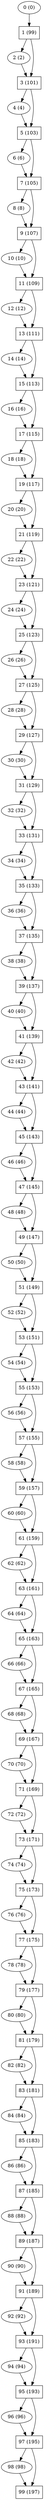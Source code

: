 digraph G { 
"0"[label="\N (0)" , color=black ]
"0"->"1"
"1"[label="\N (99)", color=black, shape=polygon ]
"1"->"2"
"1"->"3"
"2"[label="\N (2)" , color=black ]
"2"->"3"
"3"[label="\N (101)", color=black, shape=polygon ]
"3"->"4"
"3"->"5"
"4"[label="\N (4)" , color=black ]
"4"->"5"
"5"[label="\N (103)", color=black, shape=polygon ]
"5"->"6"
"5"->"7"
"6"[label="\N (6)" , color=black ]
"6"->"7"
"7"[label="\N (105)", color=black, shape=polygon ]
"7"->"8"
"7"->"9"
"8"[label="\N (8)" , color=black ]
"8"->"9"
"9"[label="\N (107)", color=black, shape=polygon ]
"9"->"10"
"9"->"11"
"10"[label="\N (10)" , color=black ]
"10"->"11"
"11"[label="\N (109)", color=black, shape=polygon ]
"11"->"12"
"11"->"13"
"12"[label="\N (12)" , color=black ]
"12"->"13"
"13"[label="\N (111)", color=black, shape=polygon ]
"13"->"14"
"13"->"15"
"14"[label="\N (14)" , color=black ]
"14"->"15"
"15"[label="\N (113)", color=black, shape=polygon ]
"15"->"16"
"15"->"17"
"16"[label="\N (16)" , color=black ]
"16"->"17"
"17"[label="\N (115)", color=black, shape=polygon ]
"17"->"18"
"17"->"19"
"18"[label="\N (18)" , color=black ]
"18"->"19"
"19"[label="\N (117)", color=black, shape=polygon ]
"19"->"20"
"19"->"21"
"20"[label="\N (20)" , color=black ]
"20"->"21"
"21"[label="\N (119)", color=black, shape=polygon ]
"21"->"22"
"21"->"23"
"22"[label="\N (22)" , color=black ]
"22"->"23"
"23"[label="\N (121)", color=black, shape=polygon ]
"23"->"24"
"23"->"25"
"24"[label="\N (24)" , color=black ]
"24"->"25"
"25"[label="\N (123)", color=black, shape=polygon ]
"25"->"26"
"25"->"27"
"26"[label="\N (26)" , color=black ]
"26"->"27"
"27"[label="\N (125)", color=black, shape=polygon ]
"27"->"28"
"27"->"29"
"28"[label="\N (28)" , color=black ]
"28"->"29"
"29"[label="\N (127)", color=black, shape=polygon ]
"29"->"30"
"29"->"31"
"30"[label="\N (30)" , color=black ]
"30"->"31"
"31"[label="\N (129)", color=black, shape=polygon ]
"31"->"32"
"31"->"33"
"32"[label="\N (32)" , color=black ]
"32"->"33"
"33"[label="\N (131)", color=black, shape=polygon ]
"33"->"34"
"33"->"35"
"34"[label="\N (34)" , color=black ]
"34"->"35"
"35"[label="\N (133)", color=black, shape=polygon ]
"35"->"36"
"35"->"37"
"36"[label="\N (36)" , color=black ]
"36"->"37"
"37"[label="\N (135)", color=black, shape=polygon ]
"37"->"38"
"37"->"39"
"38"[label="\N (38)" , color=black ]
"38"->"39"
"39"[label="\N (137)", color=black, shape=polygon ]
"39"->"40"
"39"->"41"
"40"[label="\N (40)" , color=black ]
"40"->"41"
"41"[label="\N (139)", color=black, shape=polygon ]
"41"->"42"
"41"->"43"
"42"[label="\N (42)" , color=black ]
"42"->"43"
"43"[label="\N (141)", color=black, shape=polygon ]
"43"->"44"
"43"->"45"
"44"[label="\N (44)" , color=black ]
"44"->"45"
"45"[label="\N (143)", color=black, shape=polygon ]
"45"->"46"
"45"->"47"
"46"[label="\N (46)" , color=black ]
"46"->"47"
"47"[label="\N (145)", color=black, shape=polygon ]
"47"->"48"
"47"->"49"
"48"[label="\N (48)" , color=black ]
"48"->"49"
"49"[label="\N (147)", color=black, shape=polygon ]
"49"->"50"
"49"->"51"
"50"[label="\N (50)" , color=black ]
"50"->"51"
"51"[label="\N (149)", color=black, shape=polygon ]
"51"->"52"
"51"->"53"
"52"[label="\N (52)" , color=black ]
"52"->"53"
"53"[label="\N (151)", color=black, shape=polygon ]
"53"->"54"
"53"->"55"
"54"[label="\N (54)" , color=black ]
"54"->"55"
"55"[label="\N (153)", color=black, shape=polygon ]
"55"->"56"
"55"->"57"
"56"[label="\N (56)" , color=black ]
"56"->"57"
"57"[label="\N (155)", color=black, shape=polygon ]
"57"->"58"
"57"->"59"
"58"[label="\N (58)" , color=black ]
"58"->"59"
"59"[label="\N (157)", color=black, shape=polygon ]
"59"->"60"
"59"->"61"
"60"[label="\N (60)" , color=black ]
"60"->"61"
"61"[label="\N (159)", color=black, shape=polygon ]
"61"->"62"
"61"->"63"
"62"[label="\N (62)" , color=black ]
"62"->"63"
"63"[label="\N (161)", color=black, shape=polygon ]
"63"->"64"
"63"->"65"
"64"[label="\N (64)" , color=black ]
"64"->"65"
"65"[label="\N (163)", color=black, shape=polygon ]
"65"->"66"
"65"->"67"
"66"[label="\N (66)" , color=black ]
"66"->"67"
"67"[label="\N (165)", color=black, shape=polygon ]
"67"->"68"
"67"->"69"
"68"[label="\N (68)" , color=black ]
"68"->"69"
"69"[label="\N (167)", color=black, shape=polygon ]
"69"->"70"
"69"->"71"
"70"[label="\N (70)" , color=black ]
"70"->"71"
"71"[label="\N (169)", color=black, shape=polygon ]
"71"->"72"
"71"->"73"
"72"[label="\N (72)" , color=black ]
"72"->"73"
"73"[label="\N (171)", color=black, shape=polygon ]
"73"->"74"
"73"->"75"
"74"[label="\N (74)" , color=black ]
"74"->"75"
"75"[label="\N (173)", color=black, shape=polygon ]
"75"->"76"
"75"->"77"
"76"[label="\N (76)" , color=black ]
"76"->"77"
"77"[label="\N (175)", color=black, shape=polygon ]
"77"->"78"
"77"->"79"
"78"[label="\N (78)" , color=black ]
"78"->"79"
"79"[label="\N (177)", color=black, shape=polygon ]
"79"->"80"
"79"->"81"
"80"[label="\N (80)" , color=black ]
"80"->"81"
"81"[label="\N (179)", color=black, shape=polygon ]
"81"->"82"
"81"->"83"
"82"[label="\N (82)" , color=black ]
"82"->"83"
"83"[label="\N (181)", color=black, shape=polygon ]
"83"->"84"
"83"->"85"
"84"[label="\N (84)" , color=black ]
"84"->"85"
"85"[label="\N (183)", color=black, shape=polygon ]
"85"->"86"
"85"->"87"
"86"[label="\N (86)" , color=black ]
"86"->"87"
"87"[label="\N (185)", color=black, shape=polygon ]
"87"->"88"
"87"->"89"
"88"[label="\N (88)" , color=black ]
"88"->"89"
"89"[label="\N (187)", color=black, shape=polygon ]
"89"->"90"
"89"->"91"
"90"[label="\N (90)" , color=black ]
"90"->"91"
"91"[label="\N (189)", color=black, shape=polygon ]
"91"->"92"
"91"->"93"
"92"[label="\N (92)" , color=black ]
"92"->"93"
"93"[label="\N (191)", color=black, shape=polygon ]
"93"->"94"
"93"->"95"
"94"[label="\N (94)" , color=black ]
"94"->"95"
"95"[label="\N (193)", color=black, shape=polygon ]
"95"->"96"
"95"->"97"
"96"[label="\N (96)" , color=black ]
"96"->"97"
"97"[label="\N (195)", color=black, shape=polygon ]
"97"->"98"
"97"->"99"
"98"[label="\N (98)" , color=black ]
"98"->"99"
"99"[label="\N (197)", color=black, shape=polygon ]
}
